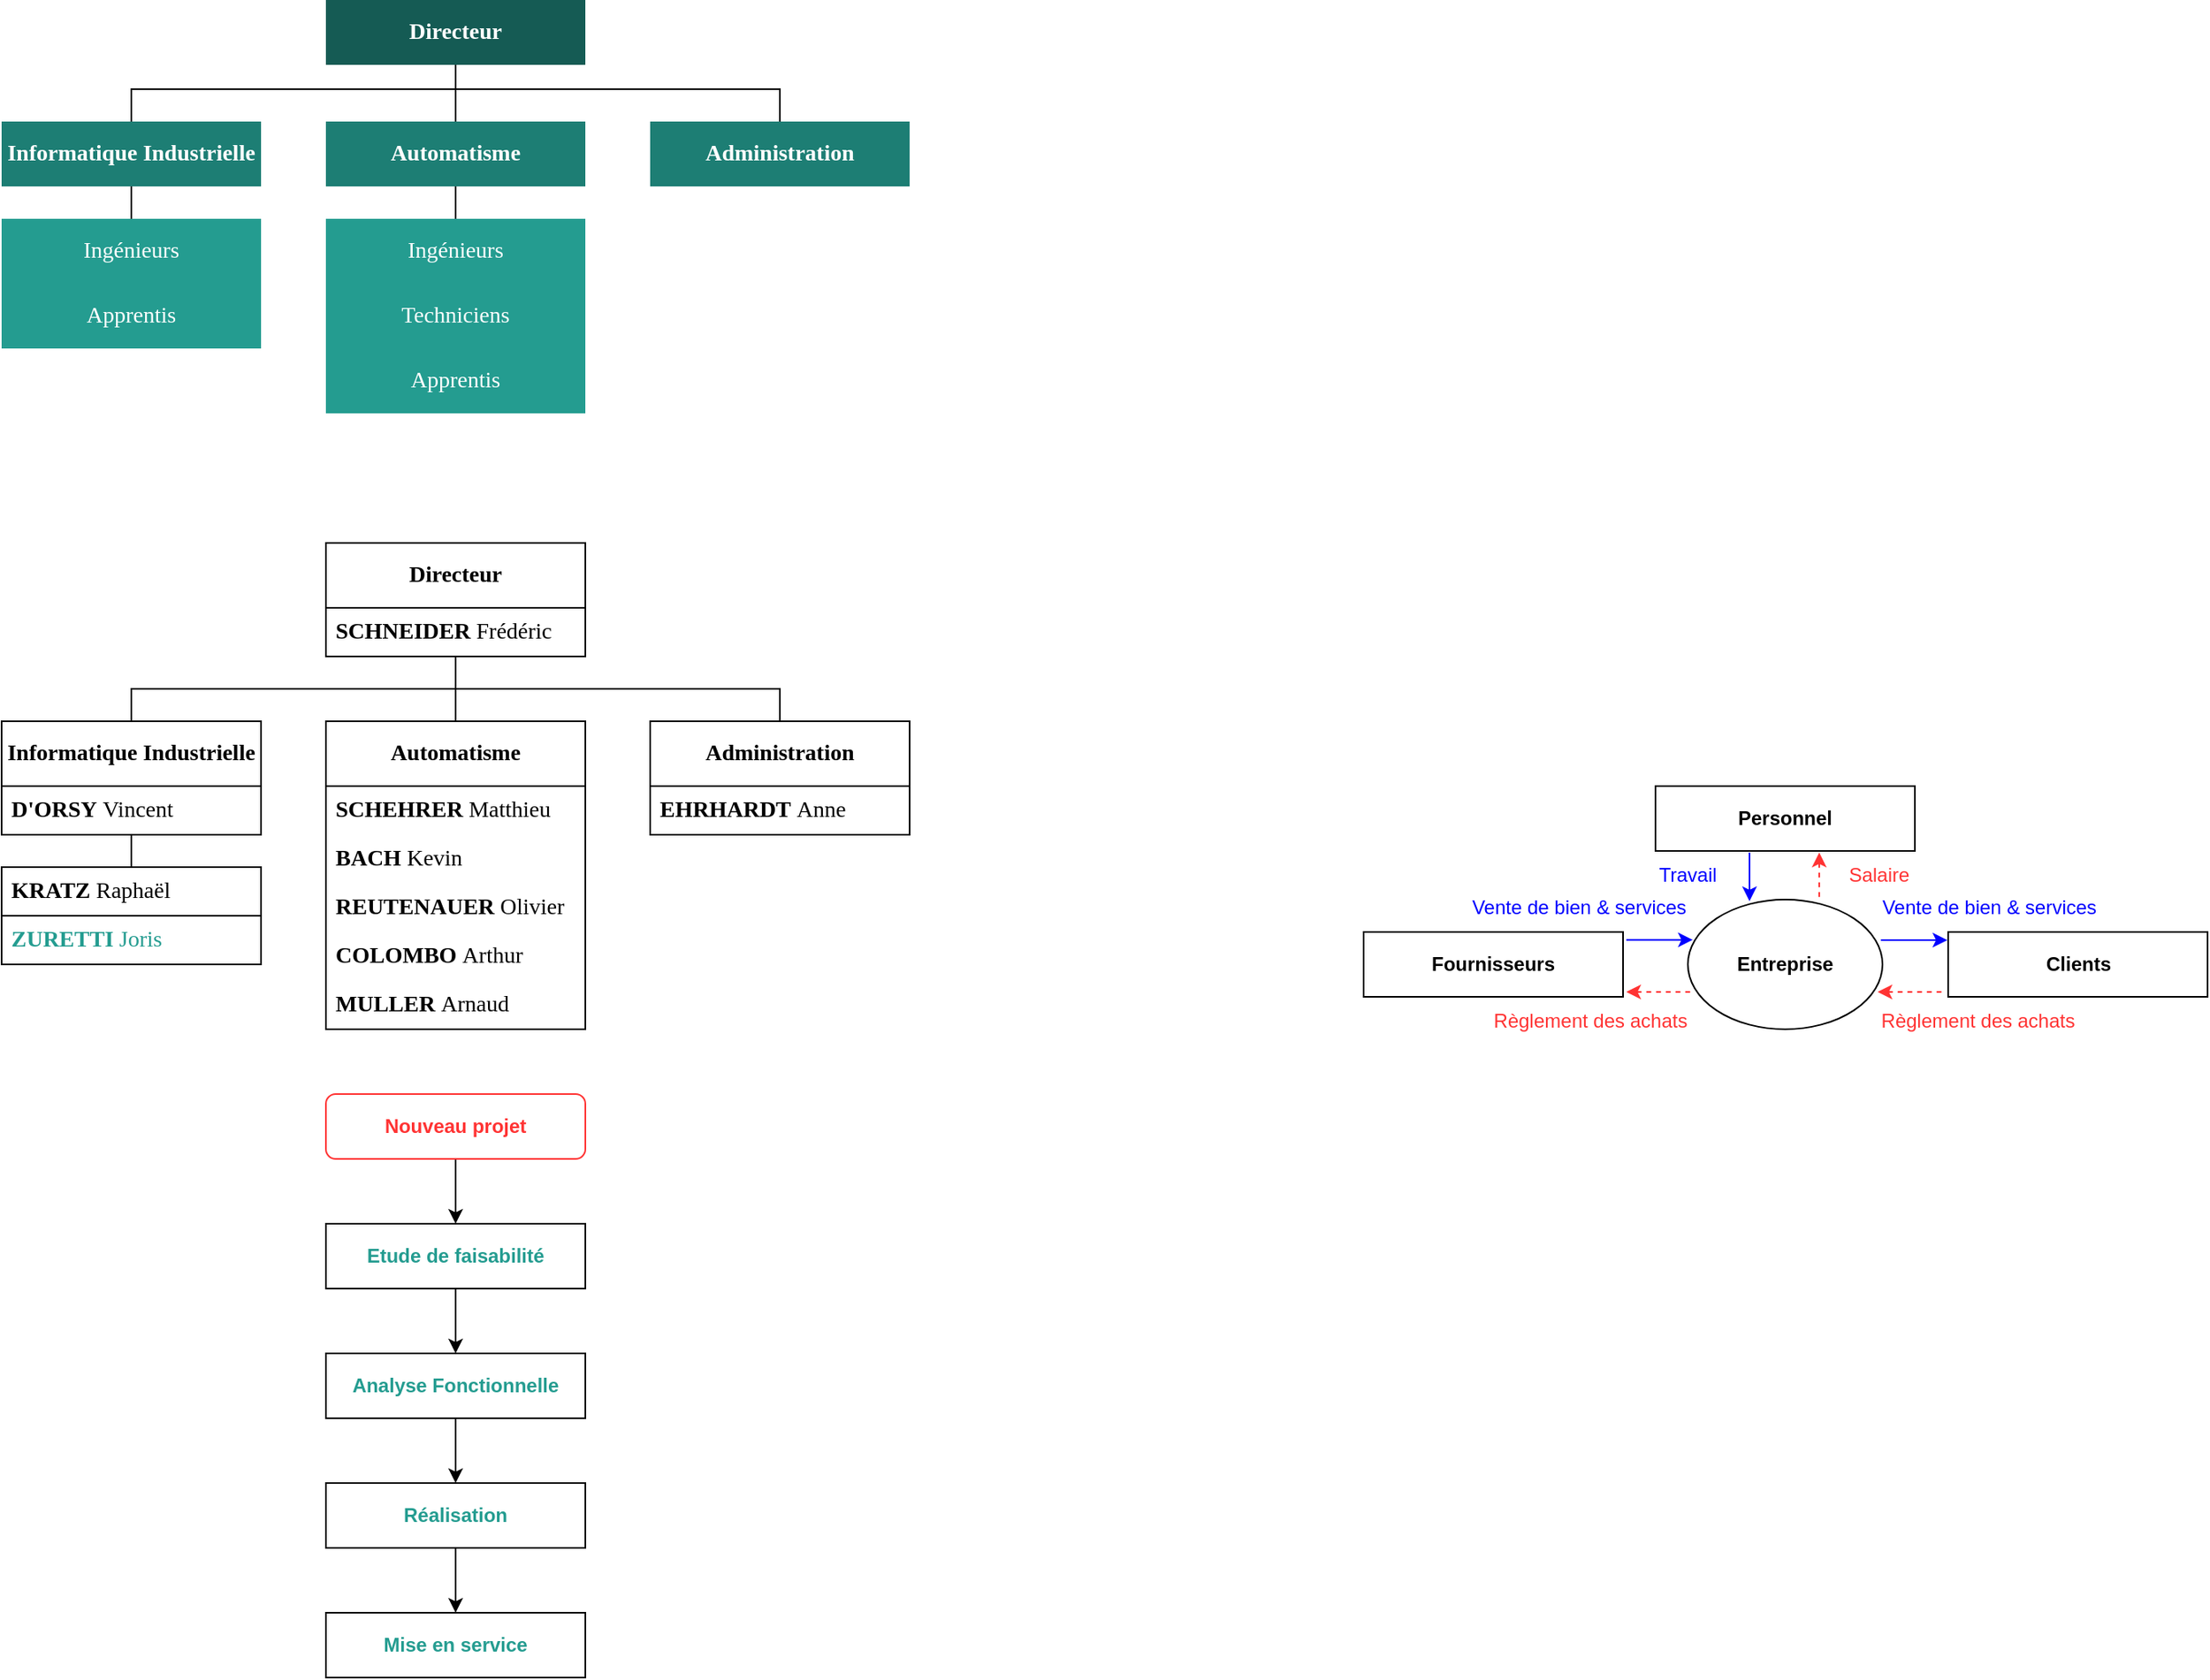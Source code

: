 <mxfile version="21.3.5" type="github">
  <diagram name="Page-1" id="CGbqjKaopWJT-BBq-ueE">
    <mxGraphModel dx="2607" dy="1389" grid="1" gridSize="10" guides="1" tooltips="1" connect="1" arrows="1" fold="1" page="1" pageScale="1" pageWidth="827" pageHeight="1169" math="0" shadow="0">
      <root>
        <mxCell id="0" />
        <mxCell id="1" parent="0" />
        <mxCell id="Ltk_r_5bmHG_-wPaFTfG-13" value="&lt;b style=&quot;border-color: var(--border-color); font-size: 14px;&quot;&gt;Automatisme&lt;/b&gt;" style="swimlane;fontStyle=0;childLayout=stackLayout;horizontal=1;startSize=40;horizontalStack=0;resizeParent=1;resizeParentMax=0;resizeLast=0;collapsible=1;marginBottom=0;whiteSpace=wrap;html=1;fontFamily=calibri;fontSize=14;" vertex="1" parent="1">
          <mxGeometry x="240" y="490" width="160" height="190" as="geometry">
            <mxRectangle x="250" y="510" width="120" height="30" as="alternateBounds" />
          </mxGeometry>
        </mxCell>
        <mxCell id="Ltk_r_5bmHG_-wPaFTfG-14" value="&lt;b style=&quot;border-color: var(--border-color); text-align: center; font-size: 14px;&quot;&gt;SCHEHRER&amp;nbsp;&lt;/b&gt;Matthieu" style="text;strokeColor=none;fillColor=none;align=left;verticalAlign=middle;spacingLeft=4;spacingRight=4;overflow=hidden;points=[[0,0.5],[1,0.5]];portConstraint=eastwest;rotatable=0;whiteSpace=wrap;html=1;fontFamily=calibri;fontSize=14;" vertex="1" parent="Ltk_r_5bmHG_-wPaFTfG-13">
          <mxGeometry y="40" width="160" height="30" as="geometry" />
        </mxCell>
        <mxCell id="Ltk_r_5bmHG_-wPaFTfG-15" value="&lt;b style=&quot;border-color: var(--border-color); text-align: center; font-size: 14px;&quot;&gt;BACH&amp;nbsp;&lt;/b&gt;Kevin" style="text;strokeColor=none;fillColor=none;align=left;verticalAlign=middle;spacingLeft=4;spacingRight=4;overflow=hidden;points=[[0,0.5],[1,0.5]];portConstraint=eastwest;rotatable=0;whiteSpace=wrap;html=1;fontFamily=calibri;fontSize=14;" vertex="1" parent="Ltk_r_5bmHG_-wPaFTfG-13">
          <mxGeometry y="70" width="160" height="30" as="geometry" />
        </mxCell>
        <mxCell id="Ltk_r_5bmHG_-wPaFTfG-16" value="&lt;b style=&quot;border-color: var(--border-color); text-align: center; font-size: 14px;&quot;&gt;REUTENAUER&amp;nbsp;&lt;/b&gt;Olivier" style="text;strokeColor=none;fillColor=none;align=left;verticalAlign=middle;spacingLeft=4;spacingRight=4;overflow=hidden;points=[[0,0.5],[1,0.5]];portConstraint=eastwest;rotatable=0;whiteSpace=wrap;html=1;fontFamily=calibri;fontSize=14;perimeterSpacing=0;" vertex="1" parent="Ltk_r_5bmHG_-wPaFTfG-13">
          <mxGeometry y="100" width="160" height="30" as="geometry" />
        </mxCell>
        <mxCell id="Ltk_r_5bmHG_-wPaFTfG-29" value="&lt;b style=&quot;border-color: var(--border-color); text-align: center; font-size: 14px;&quot;&gt;COLOMBO&amp;nbsp;&lt;/b&gt;Arthur" style="text;strokeColor=none;fillColor=none;align=left;verticalAlign=middle;spacingLeft=4;spacingRight=4;overflow=hidden;points=[[0,0.5],[1,0.5]];portConstraint=eastwest;rotatable=0;whiteSpace=wrap;html=1;fontFamily=calibri;fontSize=14;" vertex="1" parent="Ltk_r_5bmHG_-wPaFTfG-13">
          <mxGeometry y="130" width="160" height="30" as="geometry" />
        </mxCell>
        <mxCell id="Ltk_r_5bmHG_-wPaFTfG-28" value="&lt;b style=&quot;border-color: var(--border-color); text-align: center; font-size: 14px;&quot;&gt;MULLER&amp;nbsp;&lt;/b&gt;Arnaud" style="text;strokeColor=none;fillColor=none;align=left;verticalAlign=middle;spacingLeft=4;spacingRight=4;overflow=hidden;points=[[0,0.5],[1,0.5]];portConstraint=eastwest;rotatable=0;whiteSpace=wrap;html=1;fontFamily=calibri;fontSize=14;" vertex="1" parent="Ltk_r_5bmHG_-wPaFTfG-13">
          <mxGeometry y="160" width="160" height="30" as="geometry" />
        </mxCell>
        <mxCell id="Ltk_r_5bmHG_-wPaFTfG-71" style="edgeStyle=orthogonalEdgeStyle;rounded=0;orthogonalLoop=1;jettySize=auto;html=1;exitX=0.5;exitY=1;exitDx=0;exitDy=0;entryX=0.5;entryY=0;entryDx=0;entryDy=0;endArrow=none;endFill=0;fontFamily=calibri;fontSize=14;" edge="1" parent="1" source="Ltk_r_5bmHG_-wPaFTfG-17" target="Ltk_r_5bmHG_-wPaFTfG-69">
          <mxGeometry relative="1" as="geometry" />
        </mxCell>
        <mxCell id="Ltk_r_5bmHG_-wPaFTfG-17" value="&lt;b style=&quot;border-color: var(--border-color); font-size: 14px;&quot;&gt;Informatique Industrielle&lt;/b&gt;" style="swimlane;fontStyle=0;childLayout=stackLayout;horizontal=1;startSize=40;horizontalStack=0;resizeParent=1;resizeParentMax=0;resizeLast=0;collapsible=1;marginBottom=0;whiteSpace=wrap;html=1;fontFamily=calibri;fontSize=14;" vertex="1" parent="1">
          <mxGeometry x="40" y="490" width="160" height="70" as="geometry">
            <mxRectangle x="250" y="510" width="120" height="30" as="alternateBounds" />
          </mxGeometry>
        </mxCell>
        <mxCell id="Ltk_r_5bmHG_-wPaFTfG-18" value="&lt;b style=&quot;border-color: var(--border-color); text-align: center; font-size: 14px;&quot;&gt;D&#39;ORSY&amp;nbsp;&lt;/b&gt;Vincent" style="text;strokeColor=none;fillColor=none;align=left;verticalAlign=middle;spacingLeft=4;spacingRight=4;overflow=hidden;points=[[0,0.5],[1,0.5]];portConstraint=eastwest;rotatable=0;whiteSpace=wrap;html=1;fontFamily=calibri;fontSize=14;" vertex="1" parent="Ltk_r_5bmHG_-wPaFTfG-17">
          <mxGeometry y="40" width="160" height="30" as="geometry" />
        </mxCell>
        <mxCell id="Ltk_r_5bmHG_-wPaFTfG-21" value="&lt;b style=&quot;border-color: var(--border-color); font-size: 14px;&quot;&gt;Administration&lt;/b&gt;" style="swimlane;fontStyle=0;childLayout=stackLayout;horizontal=1;startSize=40;horizontalStack=0;resizeParent=1;resizeParentMax=0;resizeLast=0;collapsible=1;marginBottom=0;whiteSpace=wrap;html=1;fontFamily=calibri;fontSize=14;" vertex="1" parent="1">
          <mxGeometry x="440" y="490" width="160" height="70" as="geometry">
            <mxRectangle x="250" y="510" width="120" height="30" as="alternateBounds" />
          </mxGeometry>
        </mxCell>
        <mxCell id="Ltk_r_5bmHG_-wPaFTfG-22" value="&lt;b style=&quot;border-color: var(--border-color); text-align: center; font-size: 14px;&quot;&gt;EHRHARDT&amp;nbsp;&lt;/b&gt;Anne" style="text;strokeColor=none;fillColor=none;align=left;verticalAlign=middle;spacingLeft=4;spacingRight=4;overflow=hidden;points=[[0,0.5],[1,0.5]];portConstraint=eastwest;rotatable=0;whiteSpace=wrap;html=1;fontFamily=calibri;fontSize=14;" vertex="1" parent="Ltk_r_5bmHG_-wPaFTfG-21">
          <mxGeometry y="40" width="160" height="30" as="geometry" />
        </mxCell>
        <mxCell id="Ltk_r_5bmHG_-wPaFTfG-68" style="edgeStyle=orthogonalEdgeStyle;rounded=0;orthogonalLoop=1;jettySize=auto;html=1;exitX=0.5;exitY=1;exitDx=0;exitDy=0;entryX=0.5;entryY=0;entryDx=0;entryDy=0;endArrow=none;endFill=0;fontFamily=calibri;fontSize=14;" edge="1" parent="1" source="Ltk_r_5bmHG_-wPaFTfG-25" target="Ltk_r_5bmHG_-wPaFTfG-13">
          <mxGeometry relative="1" as="geometry" />
        </mxCell>
        <mxCell id="Ltk_r_5bmHG_-wPaFTfG-25" value="&lt;b style=&quot;border-color: var(--border-color); font-size: 14px;&quot;&gt;Directeur&lt;/b&gt;" style="swimlane;fontStyle=0;childLayout=stackLayout;horizontal=1;startSize=40;horizontalStack=0;resizeParent=1;resizeParentMax=0;resizeLast=0;collapsible=1;marginBottom=0;whiteSpace=wrap;html=1;fontFamily=calibri;fontSize=14;" vertex="1" parent="1">
          <mxGeometry x="240" y="380" width="160" height="70" as="geometry">
            <mxRectangle x="250" y="510" width="120" height="30" as="alternateBounds" />
          </mxGeometry>
        </mxCell>
        <mxCell id="Ltk_r_5bmHG_-wPaFTfG-26" value="&lt;b style=&quot;border-color: var(--border-color); text-align: center; font-size: 14px;&quot;&gt;SCHNEIDER&amp;nbsp;&lt;/b&gt;Frédéric" style="text;strokeColor=none;fillColor=none;align=left;verticalAlign=middle;spacingLeft=4;spacingRight=4;overflow=hidden;points=[[0,0.5],[1,0.5]];portConstraint=eastwest;rotatable=0;whiteSpace=wrap;html=1;fontFamily=calibri;fontSize=14;" vertex="1" parent="Ltk_r_5bmHG_-wPaFTfG-25">
          <mxGeometry y="40" width="160" height="30" as="geometry" />
        </mxCell>
        <mxCell id="Ltk_r_5bmHG_-wPaFTfG-45" value="&lt;span style=&quot;font-size: 14px;&quot;&gt;Directeur&lt;/span&gt;" style="rounded=0;whiteSpace=wrap;html=1;glass=0;shadow=0;fillColor=#155B54;strokeColor=none;fontColor=#FFFFFF;fontFamily=calibri;fontSize=14;fontStyle=1" vertex="1" parent="1">
          <mxGeometry x="240" y="45" width="160" height="40" as="geometry" />
        </mxCell>
        <mxCell id="Ltk_r_5bmHG_-wPaFTfG-56" value="" style="edgeStyle=orthogonalEdgeStyle;rounded=0;orthogonalLoop=1;jettySize=auto;html=1;endArrow=none;endFill=0;fontFamily=calibri;fontSize=14;fontStyle=0" edge="1" parent="1" source="Ltk_r_5bmHG_-wPaFTfG-46" target="Ltk_r_5bmHG_-wPaFTfG-55">
          <mxGeometry relative="1" as="geometry" />
        </mxCell>
        <mxCell id="Ltk_r_5bmHG_-wPaFTfG-46" value="&lt;span style=&quot;font-size: 14px;&quot;&gt;Automatisme&lt;/span&gt;" style="rounded=0;whiteSpace=wrap;html=1;fillColor=#1d7e74;fontColor=#FFFFFF;strokeColor=none;fontFamily=calibri;fontSize=14;fontStyle=1" vertex="1" parent="1">
          <mxGeometry x="240" y="120" width="160" height="40" as="geometry" />
        </mxCell>
        <mxCell id="Ltk_r_5bmHG_-wPaFTfG-54" value="" style="edgeStyle=orthogonalEdgeStyle;rounded=0;orthogonalLoop=1;jettySize=auto;html=1;endArrow=none;endFill=0;fontFamily=calibri;fontSize=14;fontStyle=0" edge="1" parent="1" source="Ltk_r_5bmHG_-wPaFTfG-47" target="Ltk_r_5bmHG_-wPaFTfG-53">
          <mxGeometry relative="1" as="geometry" />
        </mxCell>
        <mxCell id="Ltk_r_5bmHG_-wPaFTfG-47" value="&lt;span style=&quot;border-color: var(--border-color); font-size: 14px;&quot;&gt;Informatique Industrielle&lt;/span&gt;" style="rounded=0;whiteSpace=wrap;html=1;fillColor=#1D7E74;fontColor=#FFFFFF;strokeColor=none;fontFamily=calibri;fontSize=14;fontStyle=1" vertex="1" parent="1">
          <mxGeometry x="40" y="120" width="160" height="40" as="geometry" />
        </mxCell>
        <mxCell id="Ltk_r_5bmHG_-wPaFTfG-48" value="&lt;span style=&quot;border-color: var(--border-color); font-size: 14px;&quot;&gt;Administration&lt;/span&gt;" style="rounded=0;whiteSpace=wrap;html=1;fillColor=#1D7E74;fontColor=#FFFFFF;strokeColor=none;fontFamily=calibri;fontSize=14;fontStyle=1" vertex="1" parent="1">
          <mxGeometry x="440" y="120" width="160" height="40" as="geometry" />
        </mxCell>
        <mxCell id="Ltk_r_5bmHG_-wPaFTfG-53" value="&lt;span style=&quot;border-color: var(--border-color); font-size: 14px;&quot;&gt;Ingénieurs&lt;/span&gt;" style="rounded=0;whiteSpace=wrap;html=1;fillColor=#249c90;strokeColor=none;fontColor=#FFFFFF;fontFamily=calibri;fontSize=14;fontStyle=0" vertex="1" parent="1">
          <mxGeometry x="40" y="180" width="160" height="40" as="geometry" />
        </mxCell>
        <mxCell id="Ltk_r_5bmHG_-wPaFTfG-55" value="&lt;span style=&quot;font-size: 14px;&quot;&gt;Ingénieurs&lt;/span&gt;" style="rounded=0;whiteSpace=wrap;html=1;fillColor=#249C90;strokeColor=none;fontColor=#FFFFFF;fontFamily=calibri;fontSize=14;fontStyle=0" vertex="1" parent="1">
          <mxGeometry x="240" y="180" width="160" height="40" as="geometry" />
        </mxCell>
        <mxCell id="Ltk_r_5bmHG_-wPaFTfG-57" value="&lt;span style=&quot;font-size: 14px;&quot;&gt;Techniciens&lt;/span&gt;" style="rounded=0;whiteSpace=wrap;html=1;fillColor=#249C90;strokeColor=none;fontColor=#FFFFFF;fontFamily=calibri;fontSize=14;fontStyle=0" vertex="1" parent="1">
          <mxGeometry x="240" y="220" width="160" height="40" as="geometry" />
        </mxCell>
        <mxCell id="Ltk_r_5bmHG_-wPaFTfG-58" value="&lt;span style=&quot;font-size: 14px;&quot;&gt;Apprentis&lt;/span&gt;" style="rounded=0;whiteSpace=wrap;html=1;fontColor=#FFFFFF;fillColor=#249C90;strokeColor=none;fontFamily=calibri;fontSize=14;fontStyle=0" vertex="1" parent="1">
          <mxGeometry x="40" y="220" width="160" height="40" as="geometry" />
        </mxCell>
        <mxCell id="Ltk_r_5bmHG_-wPaFTfG-59" value="&lt;span style=&quot;font-size: 14px;&quot;&gt;Apprentis&lt;/span&gt;" style="rounded=0;whiteSpace=wrap;html=1;fillColor=#249C90;strokeColor=none;fontColor=#FFFFFF;fontFamily=calibri;fontSize=14;fontStyle=0" vertex="1" parent="1">
          <mxGeometry x="240" y="260" width="160" height="40" as="geometry" />
        </mxCell>
        <mxCell id="Ltk_r_5bmHG_-wPaFTfG-60" value="" style="endArrow=none;html=1;rounded=0;exitX=0.5;exitY=0;exitDx=0;exitDy=0;entryX=0.5;entryY=0;entryDx=0;entryDy=0;fontFamily=calibri;fontSize=14;fontStyle=0" edge="1" parent="1" source="Ltk_r_5bmHG_-wPaFTfG-47" target="Ltk_r_5bmHG_-wPaFTfG-48">
          <mxGeometry width="50" height="50" relative="1" as="geometry">
            <mxPoint x="120" y="100" as="sourcePoint" />
            <mxPoint x="520" y="100" as="targetPoint" />
            <Array as="points">
              <mxPoint x="120" y="100" />
              <mxPoint x="520" y="100" />
            </Array>
          </mxGeometry>
        </mxCell>
        <mxCell id="Ltk_r_5bmHG_-wPaFTfG-65" value="" style="endArrow=none;html=1;rounded=0;entryX=0.5;entryY=1;entryDx=0;entryDy=0;exitX=0.5;exitY=0;exitDx=0;exitDy=0;fontFamily=calibri;fontSize=14;fontStyle=0" edge="1" parent="1" source="Ltk_r_5bmHG_-wPaFTfG-46" target="Ltk_r_5bmHG_-wPaFTfG-45">
          <mxGeometry width="50" height="50" relative="1" as="geometry">
            <mxPoint x="300" y="120" as="sourcePoint" />
            <mxPoint x="350" y="70" as="targetPoint" />
          </mxGeometry>
        </mxCell>
        <mxCell id="Ltk_r_5bmHG_-wPaFTfG-66" value="" style="endArrow=none;html=1;rounded=0;exitX=0.5;exitY=0;exitDx=0;exitDy=0;entryX=0.5;entryY=0;entryDx=0;entryDy=0;fontFamily=calibri;fontSize=14;" edge="1" parent="1">
          <mxGeometry width="50" height="50" relative="1" as="geometry">
            <mxPoint x="120" y="490" as="sourcePoint" />
            <mxPoint x="520" y="490" as="targetPoint" />
            <Array as="points">
              <mxPoint x="120" y="470" />
              <mxPoint x="520" y="470" />
            </Array>
          </mxGeometry>
        </mxCell>
        <mxCell id="Ltk_r_5bmHG_-wPaFTfG-69" value="" style="rounded=0;whiteSpace=wrap;html=1;fontFamily=calibri;fontSize=14;" vertex="1" parent="1">
          <mxGeometry x="40" y="580" width="160" height="30" as="geometry" />
        </mxCell>
        <mxCell id="Ltk_r_5bmHG_-wPaFTfG-72" value="&lt;div style=&quot;text-align: center; font-size: 14px;&quot;&gt;&lt;span style=&quot;background-color: initial; font-size: 14px;&quot;&gt;&lt;b style=&quot;font-size: 14px;&quot;&gt;KRATZ&amp;nbsp;&lt;/b&gt;Raphaël&lt;/span&gt;&lt;/div&gt;" style="text;strokeColor=none;fillColor=none;align=left;verticalAlign=middle;spacingLeft=4;spacingRight=4;overflow=hidden;points=[[0,0.5],[1,0.5]];portConstraint=eastwest;rotatable=0;whiteSpace=wrap;html=1;fontFamily=calibri;fontSize=14;" vertex="1" parent="1">
          <mxGeometry x="40" y="580" width="160" height="30" as="geometry" />
        </mxCell>
        <mxCell id="Ltk_r_5bmHG_-wPaFTfG-74" value="" style="rounded=0;whiteSpace=wrap;html=1;fontFamily=calibri;fontSize=14;" vertex="1" parent="1">
          <mxGeometry x="40" y="610" width="160" height="30" as="geometry" />
        </mxCell>
        <mxCell id="Ltk_r_5bmHG_-wPaFTfG-76" value="&lt;div style=&quot;text-align: center; font-size: 14px;&quot;&gt;&lt;span style=&quot;background-color: initial; font-size: 14px;&quot;&gt;&lt;font color=&quot;#249c90&quot;&gt;&lt;b style=&quot;font-size: 14px;&quot;&gt;ZURETTI &lt;/b&gt;Joris&lt;/font&gt;&lt;/span&gt;&lt;/div&gt;" style="text;strokeColor=none;fillColor=none;align=left;verticalAlign=middle;spacingLeft=4;spacingRight=4;overflow=hidden;points=[[0,0.5],[1,0.5]];portConstraint=eastwest;rotatable=0;whiteSpace=wrap;html=1;fontFamily=calibri;fontSize=14;" vertex="1" parent="1">
          <mxGeometry x="40" y="610" width="160" height="30" as="geometry" />
        </mxCell>
        <mxCell id="Ltk_r_5bmHG_-wPaFTfG-87" style="edgeStyle=orthogonalEdgeStyle;rounded=0;orthogonalLoop=1;jettySize=auto;html=1;exitX=0.5;exitY=1;exitDx=0;exitDy=0;entryX=0.5;entryY=0;entryDx=0;entryDy=0;" edge="1" parent="1" source="Ltk_r_5bmHG_-wPaFTfG-78" target="Ltk_r_5bmHG_-wPaFTfG-79">
          <mxGeometry relative="1" as="geometry" />
        </mxCell>
        <mxCell id="Ltk_r_5bmHG_-wPaFTfG-78" value="Etude de faisabilité" style="rounded=0;whiteSpace=wrap;html=1;fontStyle=1;fontColor=#249C90;" vertex="1" parent="1">
          <mxGeometry x="240" y="800" width="160" height="40" as="geometry" />
        </mxCell>
        <mxCell id="Ltk_r_5bmHG_-wPaFTfG-88" style="edgeStyle=orthogonalEdgeStyle;rounded=0;orthogonalLoop=1;jettySize=auto;html=1;exitX=0.5;exitY=1;exitDx=0;exitDy=0;entryX=0.5;entryY=0;entryDx=0;entryDy=0;" edge="1" parent="1" source="Ltk_r_5bmHG_-wPaFTfG-79" target="Ltk_r_5bmHG_-wPaFTfG-80">
          <mxGeometry relative="1" as="geometry" />
        </mxCell>
        <mxCell id="Ltk_r_5bmHG_-wPaFTfG-79" value="Analyse Fonctionnelle" style="rounded=0;whiteSpace=wrap;html=1;fontStyle=1;fontColor=#249C90;" vertex="1" parent="1">
          <mxGeometry x="240" y="880" width="160" height="40" as="geometry" />
        </mxCell>
        <mxCell id="Ltk_r_5bmHG_-wPaFTfG-89" style="edgeStyle=orthogonalEdgeStyle;rounded=0;orthogonalLoop=1;jettySize=auto;html=1;exitX=0.5;exitY=1;exitDx=0;exitDy=0;entryX=0.5;entryY=0;entryDx=0;entryDy=0;" edge="1" parent="1" source="Ltk_r_5bmHG_-wPaFTfG-80" target="Ltk_r_5bmHG_-wPaFTfG-81">
          <mxGeometry relative="1" as="geometry" />
        </mxCell>
        <mxCell id="Ltk_r_5bmHG_-wPaFTfG-80" value="Réalisation" style="rounded=0;whiteSpace=wrap;html=1;fontStyle=1;fontColor=#249C90;" vertex="1" parent="1">
          <mxGeometry x="240" y="960" width="160" height="40" as="geometry" />
        </mxCell>
        <mxCell id="Ltk_r_5bmHG_-wPaFTfG-81" value="Mise en service" style="rounded=0;whiteSpace=wrap;html=1;fontStyle=1;fontColor=#249C90;" vertex="1" parent="1">
          <mxGeometry x="240" y="1040" width="160" height="40" as="geometry" />
        </mxCell>
        <mxCell id="Ltk_r_5bmHG_-wPaFTfG-86" style="edgeStyle=orthogonalEdgeStyle;rounded=0;orthogonalLoop=1;jettySize=auto;html=1;exitX=0.5;exitY=1;exitDx=0;exitDy=0;entryX=0.5;entryY=0;entryDx=0;entryDy=0;" edge="1" parent="1" source="Ltk_r_5bmHG_-wPaFTfG-85" target="Ltk_r_5bmHG_-wPaFTfG-78">
          <mxGeometry relative="1" as="geometry" />
        </mxCell>
        <mxCell id="Ltk_r_5bmHG_-wPaFTfG-85" value="&lt;b&gt;&lt;font color=&quot;#ff3333&quot;&gt;Nouveau projet&lt;/font&gt;&lt;/b&gt;" style="rounded=1;whiteSpace=wrap;html=1;fillColor=none;strokeColor=#FF3333;" vertex="1" parent="1">
          <mxGeometry x="240" y="720" width="160" height="40" as="geometry" />
        </mxCell>
        <mxCell id="Ltk_r_5bmHG_-wPaFTfG-90" value="&lt;b&gt;Entreprise&lt;/b&gt;" style="ellipse;whiteSpace=wrap;html=1;" vertex="1" parent="1">
          <mxGeometry x="1080" y="600" width="120" height="80" as="geometry" />
        </mxCell>
        <mxCell id="Ltk_r_5bmHG_-wPaFTfG-93" value="&lt;font color=&quot;#000000&quot;&gt;Fournisseurs&lt;/font&gt;" style="rounded=0;whiteSpace=wrap;html=1;fontStyle=1;fontColor=#249C90;" vertex="1" parent="1">
          <mxGeometry x="880" y="620" width="160" height="40" as="geometry" />
        </mxCell>
        <mxCell id="Ltk_r_5bmHG_-wPaFTfG-94" value="&lt;font color=&quot;#000000&quot;&gt;Personnel&lt;/font&gt;" style="rounded=0;whiteSpace=wrap;html=1;fontStyle=1;fontColor=#249C90;" vertex="1" parent="1">
          <mxGeometry x="1060" y="530" width="160" height="40" as="geometry" />
        </mxCell>
        <mxCell id="Ltk_r_5bmHG_-wPaFTfG-95" value="&lt;font color=&quot;#000000&quot;&gt;Clients&lt;/font&gt;" style="rounded=0;whiteSpace=wrap;html=1;fontStyle=1;fontColor=#249C90;" vertex="1" parent="1">
          <mxGeometry x="1240.5" y="620" width="160" height="40" as="geometry" />
        </mxCell>
        <mxCell id="Ltk_r_5bmHG_-wPaFTfG-101" style="edgeStyle=orthogonalEdgeStyle;rounded=0;orthogonalLoop=1;jettySize=auto;html=1;exitX=1;exitY=0.5;exitDx=0;exitDy=0;entryX=0;entryY=0.5;entryDx=0;entryDy=0;strokeColor=#FF3333;endArrow=none;endFill=0;startArrow=classic;startFill=1;dashed=1;" edge="1" parent="1">
          <mxGeometry relative="1" as="geometry">
            <mxPoint x="1197" y="657" as="sourcePoint" />
            <mxPoint x="1238" y="657" as="targetPoint" />
          </mxGeometry>
        </mxCell>
        <mxCell id="Ltk_r_5bmHG_-wPaFTfG-103" style="edgeStyle=orthogonalEdgeStyle;rounded=0;orthogonalLoop=1;jettySize=auto;html=1;exitX=1;exitY=0.5;exitDx=0;exitDy=0;entryX=0;entryY=0.5;entryDx=0;entryDy=0;strokeColor=#0000FF;" edge="1" parent="1">
          <mxGeometry relative="1" as="geometry">
            <mxPoint x="1199" y="625" as="sourcePoint" />
            <mxPoint x="1240" y="625" as="targetPoint" />
          </mxGeometry>
        </mxCell>
        <mxCell id="Ltk_r_5bmHG_-wPaFTfG-106" style="edgeStyle=orthogonalEdgeStyle;rounded=0;orthogonalLoop=1;jettySize=auto;html=1;exitX=1;exitY=0.5;exitDx=0;exitDy=0;entryX=0;entryY=0.5;entryDx=0;entryDy=0;strokeColor=#0000FF;" edge="1" parent="1">
          <mxGeometry relative="1" as="geometry">
            <mxPoint x="1042" y="624.84" as="sourcePoint" />
            <mxPoint x="1083" y="624.84" as="targetPoint" />
          </mxGeometry>
        </mxCell>
        <mxCell id="Ltk_r_5bmHG_-wPaFTfG-107" style="edgeStyle=orthogonalEdgeStyle;rounded=0;orthogonalLoop=1;jettySize=auto;html=1;exitX=1;exitY=0.5;exitDx=0;exitDy=0;entryX=0;entryY=0.5;entryDx=0;entryDy=0;strokeColor=#FF3333;endArrow=none;endFill=0;startArrow=classic;startFill=1;dashed=1;" edge="1" parent="1">
          <mxGeometry relative="1" as="geometry">
            <mxPoint x="1042" y="657" as="sourcePoint" />
            <mxPoint x="1083" y="657" as="targetPoint" />
          </mxGeometry>
        </mxCell>
        <mxCell id="Ltk_r_5bmHG_-wPaFTfG-108" style="edgeStyle=orthogonalEdgeStyle;rounded=0;orthogonalLoop=1;jettySize=auto;html=1;exitX=0.5;exitY=1;exitDx=0;exitDy=0;entryX=0.5;entryY=0;entryDx=0;entryDy=0;strokeColor=#0000FF;" edge="1" parent="1">
          <mxGeometry relative="1" as="geometry">
            <mxPoint x="1118" y="571" as="sourcePoint" />
            <mxPoint x="1118" y="601" as="targetPoint" />
          </mxGeometry>
        </mxCell>
        <mxCell id="Ltk_r_5bmHG_-wPaFTfG-109" style="edgeStyle=orthogonalEdgeStyle;rounded=0;orthogonalLoop=1;jettySize=auto;html=1;exitX=0.5;exitY=1;exitDx=0;exitDy=0;entryX=0.5;entryY=0;entryDx=0;entryDy=0;strokeColor=#FF3333;dashed=1;endArrow=none;endFill=0;startArrow=classic;startFill=1;" edge="1" parent="1">
          <mxGeometry relative="1" as="geometry">
            <mxPoint x="1161" y="571" as="sourcePoint" />
            <mxPoint x="1161" y="601" as="targetPoint" />
          </mxGeometry>
        </mxCell>
        <mxCell id="Ltk_r_5bmHG_-wPaFTfG-110" value="&lt;font color=&quot;#0000ff&quot;&gt;Vente de bien &amp;amp; services&lt;/font&gt;" style="text;html=1;strokeColor=none;fillColor=none;align=center;verticalAlign=middle;whiteSpace=wrap;rounded=0;" vertex="1" parent="1">
          <mxGeometry x="1191" y="590" width="150" height="30" as="geometry" />
        </mxCell>
        <mxCell id="Ltk_r_5bmHG_-wPaFTfG-111" value="&lt;font color=&quot;#ff3333&quot;&gt;Règlement des achats&lt;/font&gt;" style="text;html=1;strokeColor=none;fillColor=none;align=center;verticalAlign=middle;whiteSpace=wrap;rounded=0;" vertex="1" parent="1">
          <mxGeometry x="1184" y="660" width="150" height="30" as="geometry" />
        </mxCell>
        <mxCell id="Ltk_r_5bmHG_-wPaFTfG-112" value="&lt;font color=&quot;#ff3333&quot;&gt;Salaire&lt;/font&gt;" style="text;html=1;strokeColor=none;fillColor=none;align=center;verticalAlign=middle;whiteSpace=wrap;rounded=0;" vertex="1" parent="1">
          <mxGeometry x="1123" y="570" width="150" height="30" as="geometry" />
        </mxCell>
        <mxCell id="Ltk_r_5bmHG_-wPaFTfG-113" value="&lt;font color=&quot;#0000ff&quot;&gt;Travail&lt;/font&gt;" style="text;html=1;strokeColor=none;fillColor=none;align=center;verticalAlign=middle;whiteSpace=wrap;rounded=0;" vertex="1" parent="1">
          <mxGeometry x="1005" y="570" width="150" height="30" as="geometry" />
        </mxCell>
        <mxCell id="Ltk_r_5bmHG_-wPaFTfG-114" value="&lt;font color=&quot;#0000ff&quot;&gt;Vente de bien &amp;amp; services&lt;/font&gt;" style="text;html=1;strokeColor=none;fillColor=none;align=center;verticalAlign=middle;whiteSpace=wrap;rounded=0;" vertex="1" parent="1">
          <mxGeometry x="938" y="590" width="150" height="30" as="geometry" />
        </mxCell>
        <mxCell id="Ltk_r_5bmHG_-wPaFTfG-115" value="&lt;font color=&quot;#ff3333&quot;&gt;Règlement des achats&lt;/font&gt;" style="text;html=1;strokeColor=none;fillColor=none;align=center;verticalAlign=middle;whiteSpace=wrap;rounded=0;" vertex="1" parent="1">
          <mxGeometry x="945" y="660" width="150" height="30" as="geometry" />
        </mxCell>
      </root>
    </mxGraphModel>
  </diagram>
</mxfile>
